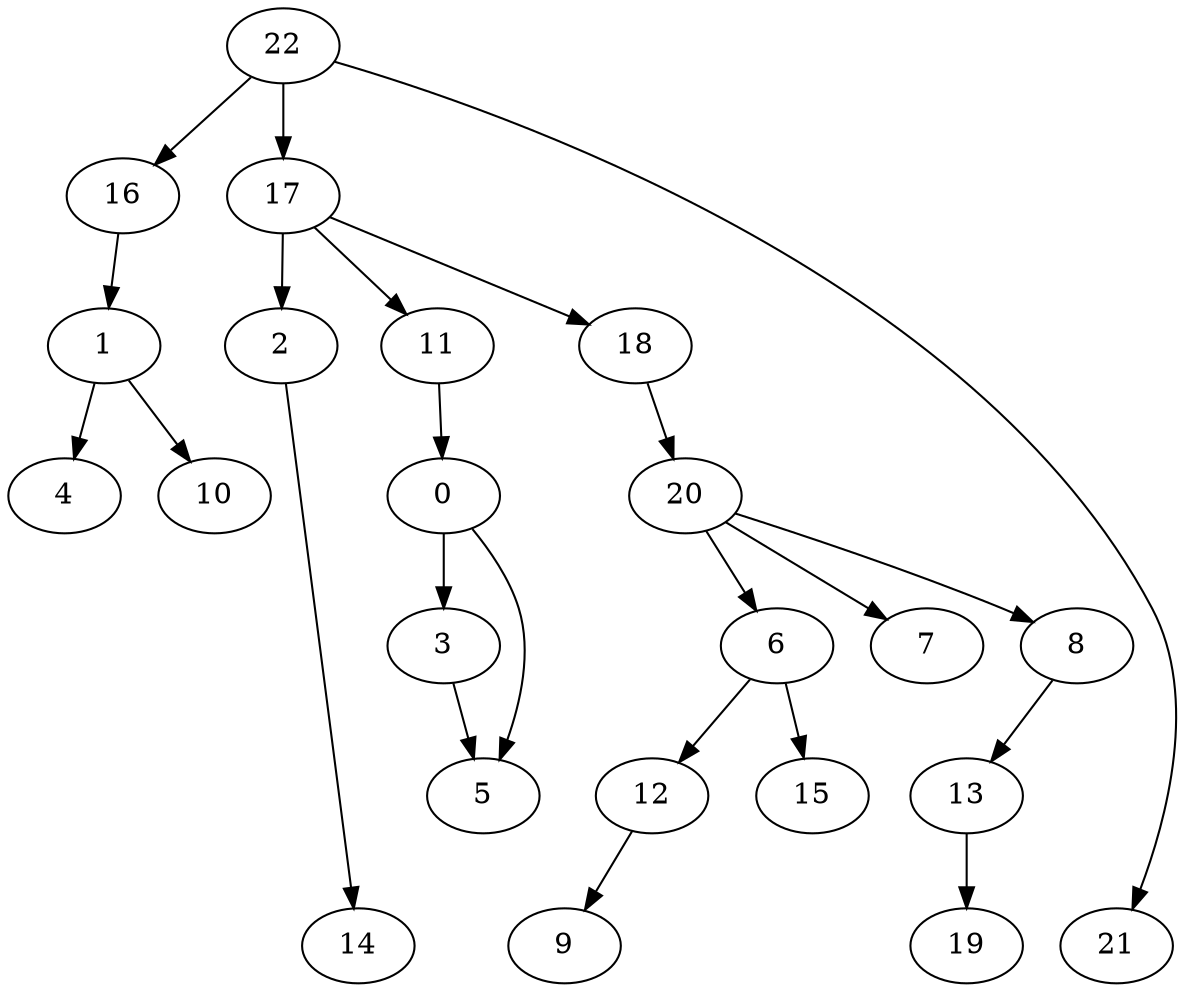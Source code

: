 digraph g {
0;
1;
2;
3;
4;
5;
6;
7;
8;
9;
10;
11;
12;
13;
14;
15;
16;
17;
18;
19;
20;
21;
22;
0 -> 3 [weight=1];
0 -> 5 [weight=0];
1 -> 4 [weight=0];
1 -> 10 [weight=0];
2 -> 14 [weight=0];
3 -> 5 [weight=0];
6 -> 12 [weight=0];
6 -> 15 [weight=0];
8 -> 13 [weight=0];
11 -> 0 [weight=0];
12 -> 9 [weight=0];
13 -> 19 [weight=1];
16 -> 1 [weight=0];
17 -> 18 [weight=0];
17 -> 2 [weight=0];
17 -> 11 [weight=0];
18 -> 20 [weight=0];
20 -> 6 [weight=0];
20 -> 7 [weight=0];
20 -> 8 [weight=0];
22 -> 16 [weight=0];
22 -> 17 [weight=1];
22 -> 21 [weight=0];
}
